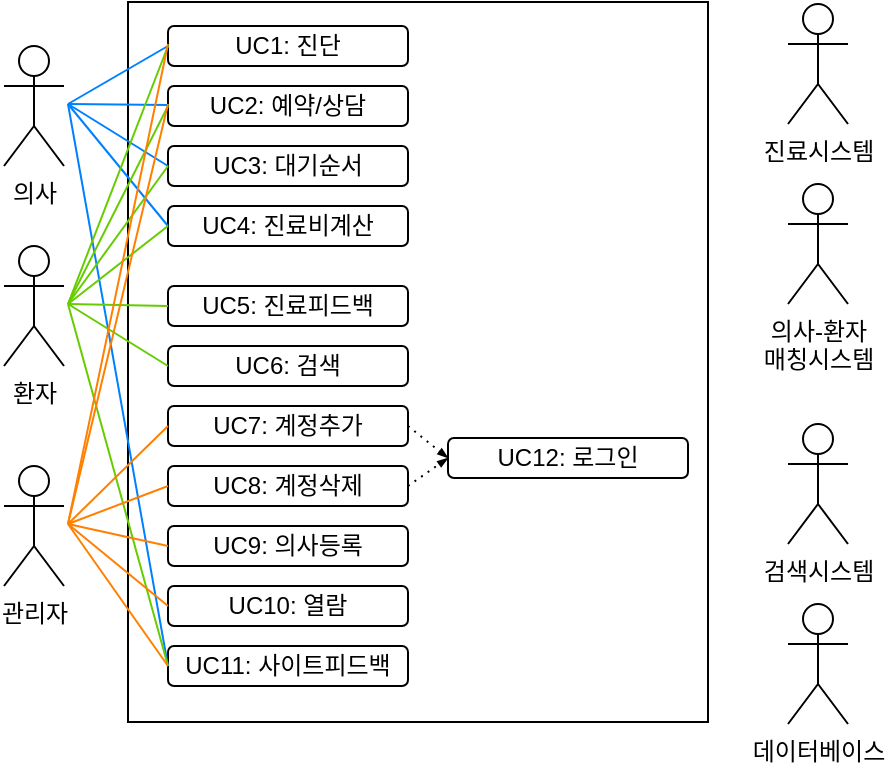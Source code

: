<mxfile version="14.5.8" type="github">
  <diagram id="aSgMjhB0fuY_xmFomWGF" name="Page-1">
    <mxGraphModel dx="981" dy="532" grid="1" gridSize="10" guides="1" tooltips="1" connect="1" arrows="1" fold="1" page="1" pageScale="1" pageWidth="827" pageHeight="1169" math="0" shadow="0">
      <root>
        <mxCell id="0" />
        <mxCell id="1" parent="0" />
        <mxCell id="KyBx4FIYHBhWxJHwX_a3-27" value="" style="rounded=0;whiteSpace=wrap;html=1;" vertex="1" parent="1">
          <mxGeometry x="260" y="239" width="290" height="360" as="geometry" />
        </mxCell>
        <mxCell id="KyBx4FIYHBhWxJHwX_a3-1" value="환자" style="shape=umlActor;verticalLabelPosition=bottom;verticalAlign=top;html=1;outlineConnect=0;" vertex="1" parent="1">
          <mxGeometry x="198" y="361" width="30" height="60" as="geometry" />
        </mxCell>
        <mxCell id="KyBx4FIYHBhWxJHwX_a3-2" value="의사" style="shape=umlActor;verticalLabelPosition=bottom;verticalAlign=top;html=1;outlineConnect=0;" vertex="1" parent="1">
          <mxGeometry x="198" y="261" width="30" height="60" as="geometry" />
        </mxCell>
        <mxCell id="KyBx4FIYHBhWxJHwX_a3-3" value="관리자" style="shape=umlActor;verticalLabelPosition=bottom;verticalAlign=top;html=1;outlineConnect=0;" vertex="1" parent="1">
          <mxGeometry x="198" y="471" width="30" height="60" as="geometry" />
        </mxCell>
        <mxCell id="KyBx4FIYHBhWxJHwX_a3-5" value="UC1: 진단" style="rounded=1;whiteSpace=wrap;html=1;" vertex="1" parent="1">
          <mxGeometry x="280" y="251" width="120" height="20" as="geometry" />
        </mxCell>
        <mxCell id="KyBx4FIYHBhWxJHwX_a3-6" value="UC2: 예약/상담" style="rounded=1;whiteSpace=wrap;html=1;" vertex="1" parent="1">
          <mxGeometry x="280" y="281" width="120" height="20" as="geometry" />
        </mxCell>
        <mxCell id="KyBx4FIYHBhWxJHwX_a3-7" value="UC3: 대기순서" style="rounded=1;whiteSpace=wrap;html=1;" vertex="1" parent="1">
          <mxGeometry x="280" y="311" width="120" height="20" as="geometry" />
        </mxCell>
        <mxCell id="KyBx4FIYHBhWxJHwX_a3-8" value="UC4: 진료비계산" style="rounded=1;whiteSpace=wrap;html=1;" vertex="1" parent="1">
          <mxGeometry x="280" y="341" width="120" height="20" as="geometry" />
        </mxCell>
        <mxCell id="KyBx4FIYHBhWxJHwX_a3-9" value="UC5: 진료피드백" style="rounded=1;whiteSpace=wrap;html=1;" vertex="1" parent="1">
          <mxGeometry x="280" y="381" width="120" height="20" as="geometry" />
        </mxCell>
        <mxCell id="KyBx4FIYHBhWxJHwX_a3-10" value="UC6: 검색" style="rounded=1;whiteSpace=wrap;html=1;" vertex="1" parent="1">
          <mxGeometry x="280" y="411" width="120" height="20" as="geometry" />
        </mxCell>
        <mxCell id="KyBx4FIYHBhWxJHwX_a3-11" value="UC7: 계정추가" style="rounded=1;whiteSpace=wrap;html=1;" vertex="1" parent="1">
          <mxGeometry x="280" y="441" width="120" height="20" as="geometry" />
        </mxCell>
        <mxCell id="KyBx4FIYHBhWxJHwX_a3-12" value="UC8: 계정삭제" style="rounded=1;whiteSpace=wrap;html=1;" vertex="1" parent="1">
          <mxGeometry x="280" y="471" width="120" height="20" as="geometry" />
        </mxCell>
        <mxCell id="KyBx4FIYHBhWxJHwX_a3-13" value="UC9: 의사등록" style="rounded=1;whiteSpace=wrap;html=1;" vertex="1" parent="1">
          <mxGeometry x="280" y="501" width="120" height="20" as="geometry" />
        </mxCell>
        <mxCell id="KyBx4FIYHBhWxJHwX_a3-14" value="UC10: 열람" style="rounded=1;whiteSpace=wrap;html=1;" vertex="1" parent="1">
          <mxGeometry x="280" y="531" width="120" height="20" as="geometry" />
        </mxCell>
        <mxCell id="KyBx4FIYHBhWxJHwX_a3-15" value="UC11: 사이트피드백" style="rounded=1;whiteSpace=wrap;html=1;" vertex="1" parent="1">
          <mxGeometry x="280" y="561" width="120" height="20" as="geometry" />
        </mxCell>
        <mxCell id="KyBx4FIYHBhWxJHwX_a3-16" value="진료시스템" style="shape=umlActor;verticalLabelPosition=bottom;verticalAlign=top;html=1;outlineConnect=0;" vertex="1" parent="1">
          <mxGeometry x="590" y="240" width="30" height="60" as="geometry" />
        </mxCell>
        <mxCell id="KyBx4FIYHBhWxJHwX_a3-19" value="의사-환자&lt;br&gt;매칭시스템" style="shape=umlActor;verticalLabelPosition=bottom;verticalAlign=top;html=1;outlineConnect=0;" vertex="1" parent="1">
          <mxGeometry x="590" y="330" width="30" height="60" as="geometry" />
        </mxCell>
        <mxCell id="KyBx4FIYHBhWxJHwX_a3-21" value="검색시스템" style="shape=umlActor;verticalLabelPosition=bottom;verticalAlign=top;html=1;outlineConnect=0;" vertex="1" parent="1">
          <mxGeometry x="590" y="450" width="30" height="60" as="geometry" />
        </mxCell>
        <mxCell id="KyBx4FIYHBhWxJHwX_a3-22" value="데이터베이스" style="shape=umlActor;verticalLabelPosition=bottom;verticalAlign=top;html=1;outlineConnect=0;" vertex="1" parent="1">
          <mxGeometry x="590" y="540" width="30" height="60" as="geometry" />
        </mxCell>
        <mxCell id="KyBx4FIYHBhWxJHwX_a3-25" value="UC12: 로그인" style="rounded=1;whiteSpace=wrap;html=1;" vertex="1" parent="1">
          <mxGeometry x="420" y="457" width="120" height="20" as="geometry" />
        </mxCell>
        <mxCell id="KyBx4FIYHBhWxJHwX_a3-29" value="" style="endArrow=none;html=1;entryX=0;entryY=0.5;entryDx=0;entryDy=0;strokeColor=#007FFF;" edge="1" parent="1" target="KyBx4FIYHBhWxJHwX_a3-5">
          <mxGeometry width="50" height="50" relative="1" as="geometry">
            <mxPoint x="230" y="290" as="sourcePoint" />
            <mxPoint x="310" y="460" as="targetPoint" />
          </mxGeometry>
        </mxCell>
        <mxCell id="KyBx4FIYHBhWxJHwX_a3-30" value="" style="endArrow=none;html=1;strokeColor=#007FFF;" edge="1" parent="1" target="KyBx4FIYHBhWxJHwX_a3-6">
          <mxGeometry width="50" height="50" relative="1" as="geometry">
            <mxPoint x="230" y="290" as="sourcePoint" />
            <mxPoint x="290" y="271" as="targetPoint" />
          </mxGeometry>
        </mxCell>
        <mxCell id="KyBx4FIYHBhWxJHwX_a3-31" value="" style="endArrow=none;html=1;entryX=0;entryY=0.5;entryDx=0;entryDy=0;strokeColor=#007FFF;" edge="1" parent="1" target="KyBx4FIYHBhWxJHwX_a3-7">
          <mxGeometry width="50" height="50" relative="1" as="geometry">
            <mxPoint x="230" y="290" as="sourcePoint" />
            <mxPoint x="290" y="300.455" as="targetPoint" />
          </mxGeometry>
        </mxCell>
        <mxCell id="KyBx4FIYHBhWxJHwX_a3-32" value="" style="endArrow=none;html=1;entryX=0;entryY=0.5;entryDx=0;entryDy=0;strokeColor=#007FFF;" edge="1" parent="1" target="KyBx4FIYHBhWxJHwX_a3-8">
          <mxGeometry width="50" height="50" relative="1" as="geometry">
            <mxPoint x="230" y="290" as="sourcePoint" />
            <mxPoint x="290" y="331" as="targetPoint" />
          </mxGeometry>
        </mxCell>
        <mxCell id="KyBx4FIYHBhWxJHwX_a3-33" value="" style="endArrow=none;html=1;entryX=0;entryY=0.5;entryDx=0;entryDy=0;strokeColor=#007FFF;" edge="1" parent="1" target="KyBx4FIYHBhWxJHwX_a3-15">
          <mxGeometry width="50" height="50" relative="1" as="geometry">
            <mxPoint x="230" y="290" as="sourcePoint" />
            <mxPoint x="290" y="361" as="targetPoint" />
          </mxGeometry>
        </mxCell>
        <mxCell id="KyBx4FIYHBhWxJHwX_a3-34" value="" style="endArrow=none;html=1;entryX=0;entryY=0.5;entryDx=0;entryDy=0;strokeColor=#66CC00;" edge="1" parent="1" target="KyBx4FIYHBhWxJHwX_a3-5">
          <mxGeometry width="50" height="50" relative="1" as="geometry">
            <mxPoint x="230" y="390" as="sourcePoint" />
            <mxPoint x="290" y="361" as="targetPoint" />
          </mxGeometry>
        </mxCell>
        <mxCell id="KyBx4FIYHBhWxJHwX_a3-35" value="" style="endArrow=none;html=1;entryX=0;entryY=0.5;entryDx=0;entryDy=0;strokeColor=#66CC00;" edge="1" parent="1" target="KyBx4FIYHBhWxJHwX_a3-6">
          <mxGeometry width="50" height="50" relative="1" as="geometry">
            <mxPoint x="230" y="390" as="sourcePoint" />
            <mxPoint x="290" y="271" as="targetPoint" />
          </mxGeometry>
        </mxCell>
        <mxCell id="KyBx4FIYHBhWxJHwX_a3-36" value="" style="endArrow=none;html=1;entryX=0;entryY=0.5;entryDx=0;entryDy=0;strokeColor=#66CC00;" edge="1" parent="1" target="KyBx4FIYHBhWxJHwX_a3-7">
          <mxGeometry width="50" height="50" relative="1" as="geometry">
            <mxPoint x="230" y="390" as="sourcePoint" />
            <mxPoint x="290" y="301" as="targetPoint" />
          </mxGeometry>
        </mxCell>
        <mxCell id="KyBx4FIYHBhWxJHwX_a3-37" value="" style="endArrow=none;html=1;entryX=0;entryY=0.5;entryDx=0;entryDy=0;strokeColor=#66CC00;" edge="1" parent="1" target="KyBx4FIYHBhWxJHwX_a3-8">
          <mxGeometry width="50" height="50" relative="1" as="geometry">
            <mxPoint x="230" y="390" as="sourcePoint" />
            <mxPoint x="290" y="331" as="targetPoint" />
          </mxGeometry>
        </mxCell>
        <mxCell id="KyBx4FIYHBhWxJHwX_a3-38" value="" style="endArrow=none;html=1;entryX=0;entryY=0.5;entryDx=0;entryDy=0;strokeColor=#66CC00;" edge="1" parent="1" target="KyBx4FIYHBhWxJHwX_a3-9">
          <mxGeometry width="50" height="50" relative="1" as="geometry">
            <mxPoint x="230" y="390" as="sourcePoint" />
            <mxPoint x="290" y="361" as="targetPoint" />
          </mxGeometry>
        </mxCell>
        <mxCell id="KyBx4FIYHBhWxJHwX_a3-39" value="" style="endArrow=none;html=1;entryX=0;entryY=0.5;entryDx=0;entryDy=0;strokeColor=#66CC00;" edge="1" parent="1" target="KyBx4FIYHBhWxJHwX_a3-10">
          <mxGeometry width="50" height="50" relative="1" as="geometry">
            <mxPoint x="230" y="390" as="sourcePoint" />
            <mxPoint x="290" y="401" as="targetPoint" />
          </mxGeometry>
        </mxCell>
        <mxCell id="KyBx4FIYHBhWxJHwX_a3-40" value="" style="endArrow=none;html=1;entryX=0;entryY=0.5;entryDx=0;entryDy=0;strokeColor=#66CC00;" edge="1" parent="1" target="KyBx4FIYHBhWxJHwX_a3-15">
          <mxGeometry width="50" height="50" relative="1" as="geometry">
            <mxPoint x="230" y="390" as="sourcePoint" />
            <mxPoint x="290" y="431" as="targetPoint" />
          </mxGeometry>
        </mxCell>
        <mxCell id="KyBx4FIYHBhWxJHwX_a3-41" value="" style="endArrow=none;html=1;strokeColor=#FF8000;" edge="1" parent="1">
          <mxGeometry width="50" height="50" relative="1" as="geometry">
            <mxPoint x="230" y="500" as="sourcePoint" />
            <mxPoint x="280" y="260" as="targetPoint" />
          </mxGeometry>
        </mxCell>
        <mxCell id="KyBx4FIYHBhWxJHwX_a3-42" value="" style="endArrow=none;html=1;strokeColor=#FF8000;" edge="1" parent="1">
          <mxGeometry width="50" height="50" relative="1" as="geometry">
            <mxPoint x="230" y="500" as="sourcePoint" />
            <mxPoint x="280" y="290" as="targetPoint" />
          </mxGeometry>
        </mxCell>
        <mxCell id="KyBx4FIYHBhWxJHwX_a3-43" value="" style="endArrow=none;html=1;strokeColor=#FF8000;entryX=0;entryY=0.5;entryDx=0;entryDy=0;" edge="1" parent="1" target="KyBx4FIYHBhWxJHwX_a3-11">
          <mxGeometry width="50" height="50" relative="1" as="geometry">
            <mxPoint x="230" y="500" as="sourcePoint" />
            <mxPoint x="290" y="300" as="targetPoint" />
          </mxGeometry>
        </mxCell>
        <mxCell id="KyBx4FIYHBhWxJHwX_a3-44" value="" style="endArrow=none;html=1;strokeColor=#FF8000;entryX=0;entryY=0.5;entryDx=0;entryDy=0;" edge="1" parent="1" target="KyBx4FIYHBhWxJHwX_a3-12">
          <mxGeometry width="50" height="50" relative="1" as="geometry">
            <mxPoint x="230" y="500" as="sourcePoint" />
            <mxPoint x="290" y="461" as="targetPoint" />
          </mxGeometry>
        </mxCell>
        <mxCell id="KyBx4FIYHBhWxJHwX_a3-45" value="" style="endArrow=none;html=1;strokeColor=#FF8000;entryX=0;entryY=0.5;entryDx=0;entryDy=0;" edge="1" parent="1" target="KyBx4FIYHBhWxJHwX_a3-13">
          <mxGeometry width="50" height="50" relative="1" as="geometry">
            <mxPoint x="230" y="500" as="sourcePoint" />
            <mxPoint x="290" y="491" as="targetPoint" />
          </mxGeometry>
        </mxCell>
        <mxCell id="KyBx4FIYHBhWxJHwX_a3-46" value="" style="endArrow=none;html=1;strokeColor=#FF8000;entryX=0;entryY=0.5;entryDx=0;entryDy=0;" edge="1" parent="1" target="KyBx4FIYHBhWxJHwX_a3-14">
          <mxGeometry width="50" height="50" relative="1" as="geometry">
            <mxPoint x="230" y="500" as="sourcePoint" />
            <mxPoint x="290" y="521" as="targetPoint" />
          </mxGeometry>
        </mxCell>
        <mxCell id="KyBx4FIYHBhWxJHwX_a3-47" value="" style="endArrow=none;html=1;strokeColor=#FF8000;entryX=0;entryY=0.5;entryDx=0;entryDy=0;" edge="1" parent="1" target="KyBx4FIYHBhWxJHwX_a3-15">
          <mxGeometry width="50" height="50" relative="1" as="geometry">
            <mxPoint x="230" y="500" as="sourcePoint" />
            <mxPoint x="290" y="551" as="targetPoint" />
          </mxGeometry>
        </mxCell>
        <mxCell id="KyBx4FIYHBhWxJHwX_a3-51" value="" style="endArrow=blockThin;dashed=1;html=1;dashPattern=1 3;strokeWidth=1;exitX=1;exitY=0.5;exitDx=0;exitDy=0;entryX=0;entryY=0.5;entryDx=0;entryDy=0;endFill=1;endSize=3;" edge="1" parent="1" source="KyBx4FIYHBhWxJHwX_a3-11" target="KyBx4FIYHBhWxJHwX_a3-25">
          <mxGeometry width="50" height="50" relative="1" as="geometry">
            <mxPoint x="450" y="421" as="sourcePoint" />
            <mxPoint x="500" y="371" as="targetPoint" />
          </mxGeometry>
        </mxCell>
        <mxCell id="KyBx4FIYHBhWxJHwX_a3-53" value="" style="endArrow=blockThin;dashed=1;html=1;dashPattern=1 3;strokeWidth=1;exitX=1;exitY=0.5;exitDx=0;exitDy=0;entryX=0;entryY=0.5;entryDx=0;entryDy=0;endFill=1;endSize=3;" edge="1" parent="1" source="KyBx4FIYHBhWxJHwX_a3-12" target="KyBx4FIYHBhWxJHwX_a3-25">
          <mxGeometry width="50" height="50" relative="1" as="geometry">
            <mxPoint x="410" y="461" as="sourcePoint" />
            <mxPoint x="430" y="477" as="targetPoint" />
          </mxGeometry>
        </mxCell>
      </root>
    </mxGraphModel>
  </diagram>
</mxfile>
